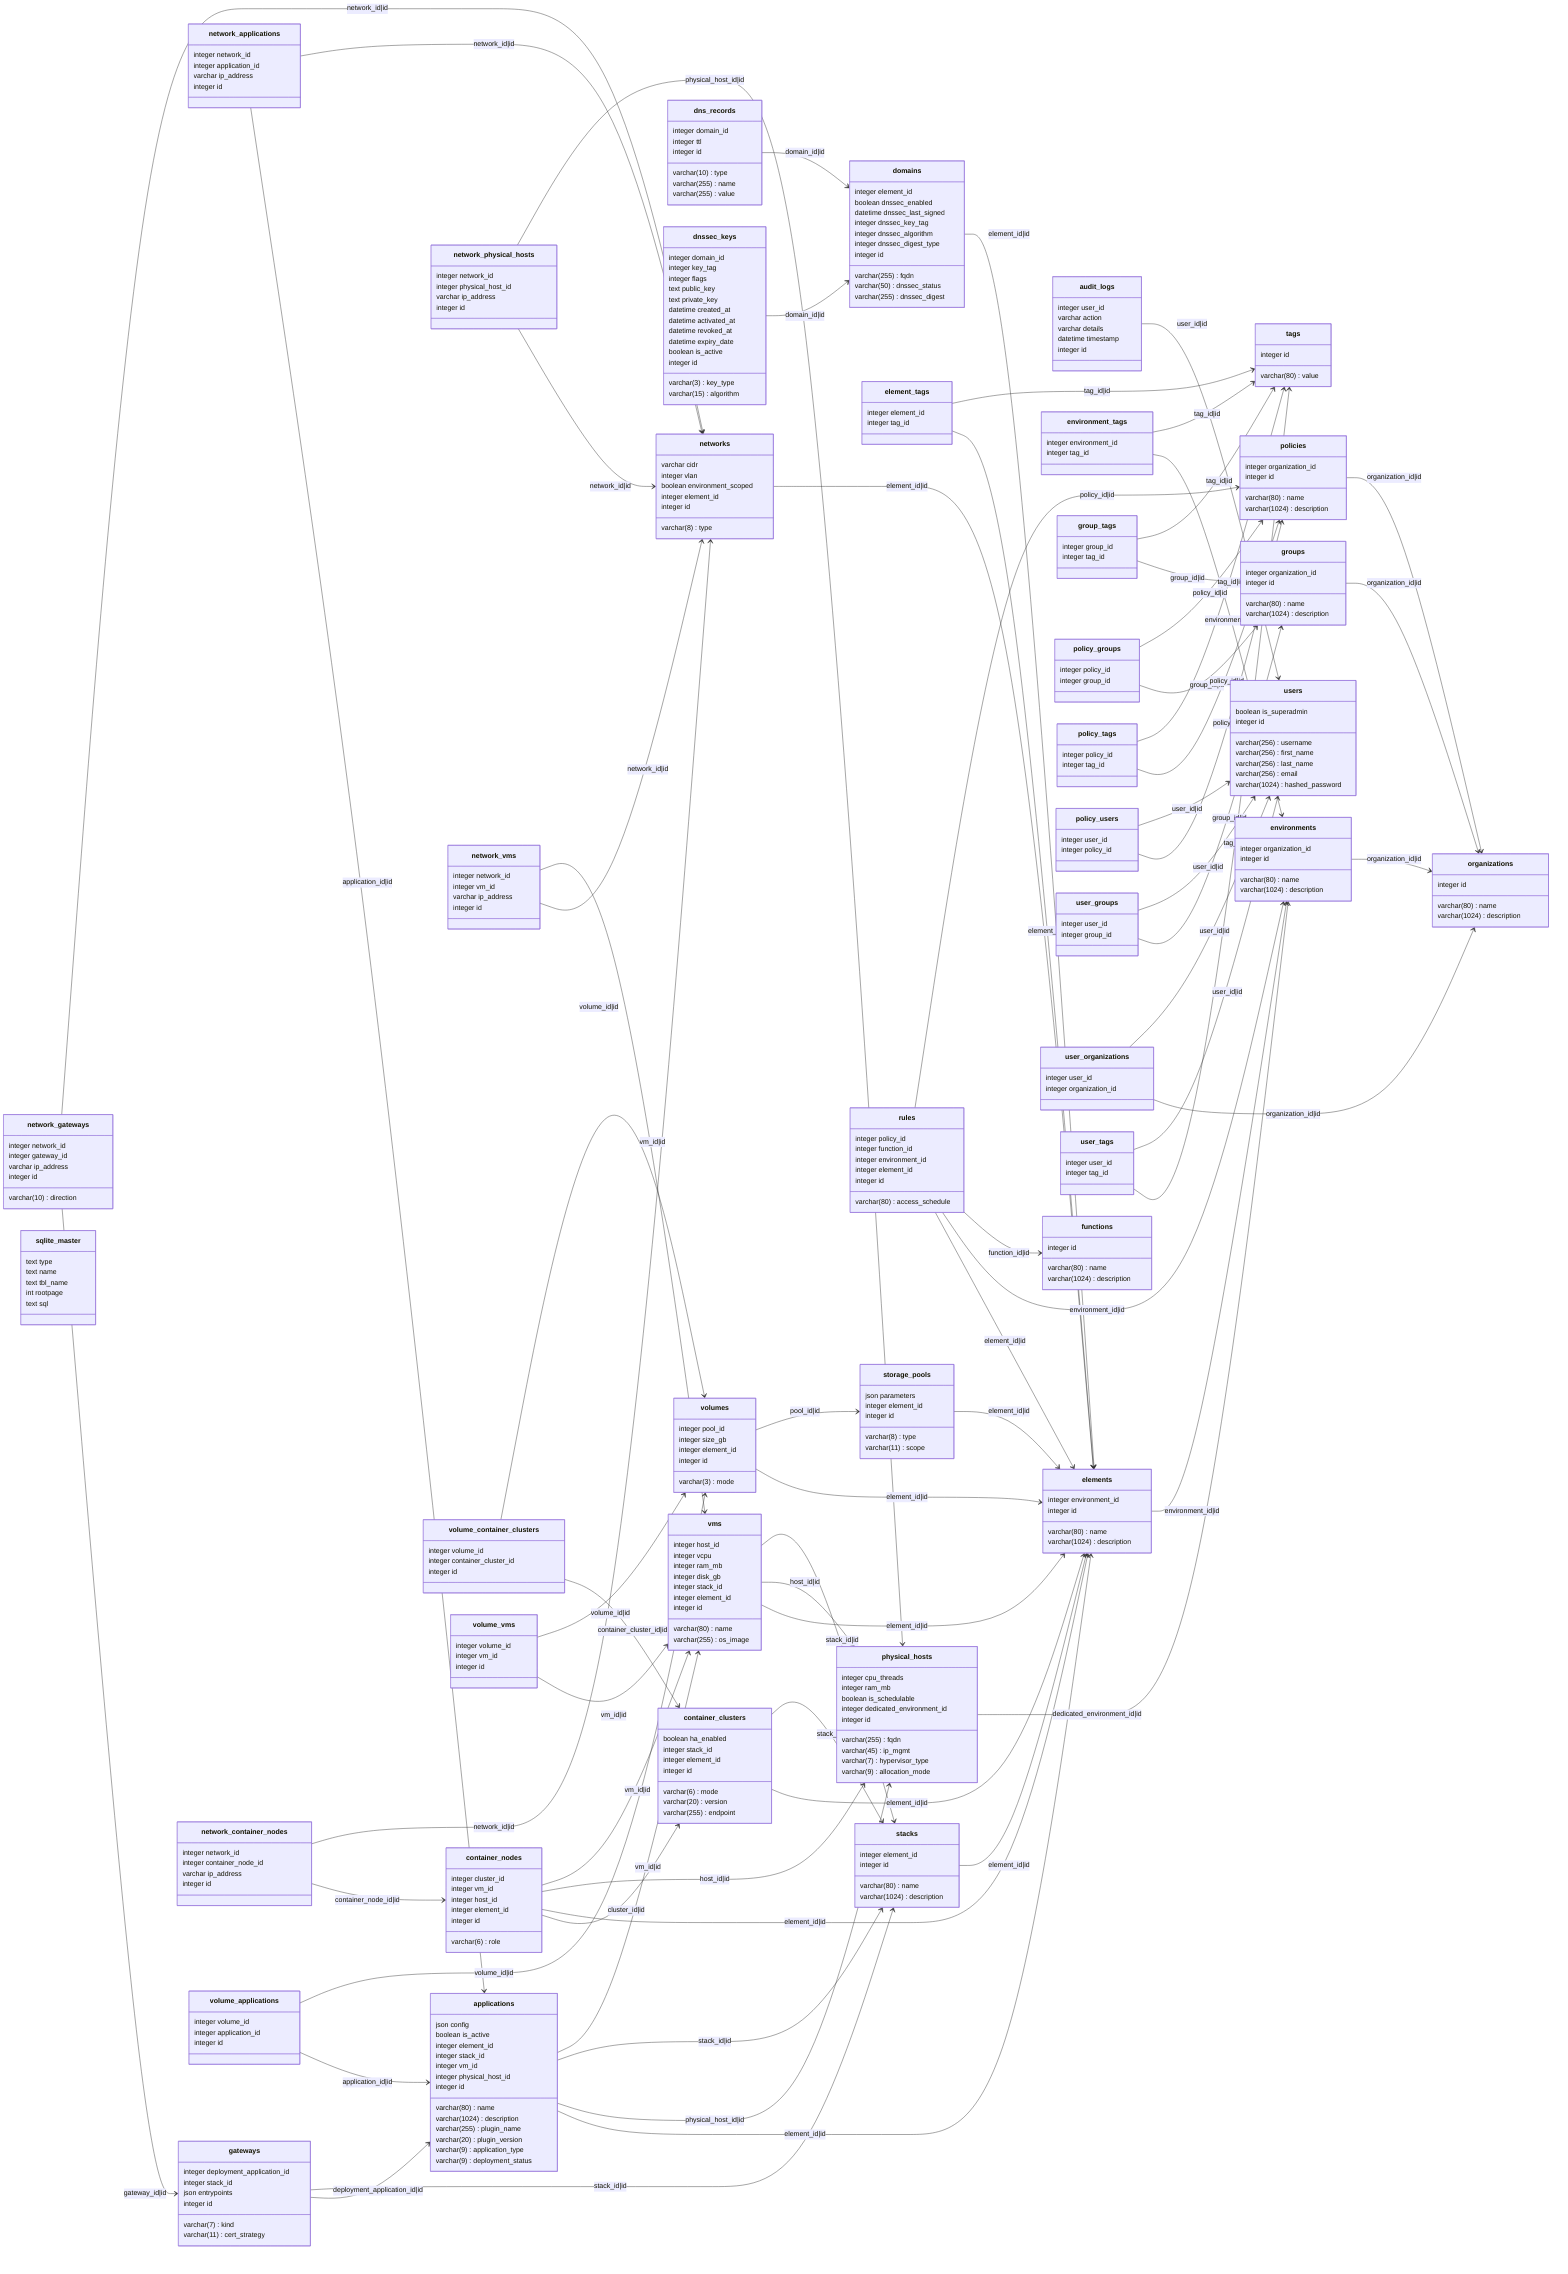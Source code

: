classDiagram
direction LR
class applications {
   varchar(80) name
   varchar(1024) description
   varchar(255) plugin_name
   varchar(20) plugin_version
   varchar(9) application_type
   varchar(9) deployment_status
   json config
   boolean is_active
   integer element_id
   integer stack_id
   integer vm_id
   integer physical_host_id
   integer id
}
class audit_logs {
   integer user_id
   varchar action
   varchar details
   datetime timestamp
   integer id
}
class container_clusters {
   varchar(6) mode
   varchar(20) version
   boolean ha_enabled
   varchar(255) endpoint
   integer stack_id
   integer element_id
   integer id
}
class container_nodes {
   integer cluster_id
   integer vm_id
   integer host_id
   varchar(6) role
   integer element_id
   integer id
}
class dns_records {
   integer domain_id
   varchar(10) type
   varchar(255) name
   varchar(255) value
   integer ttl
   integer id
}
class dnssec_keys {
   integer domain_id
   varchar(3) key_type
   varchar(15) algorithm
   integer key_tag
   integer flags
   text public_key
   text private_key
   datetime created_at
   datetime activated_at
   datetime revoked_at
   datetime expiry_date
   boolean is_active
   integer id
}
class domains {
   integer element_id
   varchar(255) fqdn
   boolean dnssec_enabled
   varchar(50) dnssec_status
   datetime dnssec_last_signed
   integer dnssec_key_tag
   integer dnssec_algorithm
   integer dnssec_digest_type
   varchar(255) dnssec_digest
   integer id
}
class element_tags {
   integer element_id
   integer tag_id
}
class elements {
   varchar(80) name
   varchar(1024) description
   integer environment_id
   integer id
}
class environment_tags {
   integer environment_id
   integer tag_id
}
class environments {
   varchar(80) name
   varchar(1024) description
   integer organization_id
   integer id
}
class functions {
   varchar(80) name
   varchar(1024) description
   integer id
}
class gateways {
   varchar(7) kind
   integer deployment_application_id
   integer stack_id
   varchar(11) cert_strategy
   json entrypoints
   integer id
}
class group_tags {
   integer group_id
   integer tag_id
}
class groups {
   varchar(80) name
   varchar(1024) description
   integer organization_id
   integer id
}
class network_applications {
   integer network_id
   integer application_id
   varchar ip_address
   integer id
}
class network_container_nodes {
   integer network_id
   integer container_node_id
   varchar ip_address
   integer id
}
class network_gateways {
   integer network_id
   integer gateway_id
   varchar ip_address
   varchar(10) direction
   integer id
}
class network_physical_hosts {
   integer network_id
   integer physical_host_id
   varchar ip_address
   integer id
}
class network_vms {
   integer network_id
   integer vm_id
   varchar ip_address
   integer id
}
class networks {
   varchar cidr
   integer vlan
   varchar(8) type
   boolean environment_scoped
   integer element_id
   integer id
}
class organizations {
   varchar(80) name
   varchar(1024) description
   integer id
}
class physical_hosts {
   varchar(255) fqdn
   varchar(45) ip_mgmt
   integer cpu_threads
   integer ram_mb
   varchar(7) hypervisor_type
   boolean is_schedulable
   varchar(9) allocation_mode
   integer dedicated_environment_id
   integer id
}
class policies {
   varchar(80) name
   varchar(1024) description
   integer organization_id
   integer id
}
class policy_groups {
   integer policy_id
   integer group_id
}
class policy_tags {
   integer policy_id
   integer tag_id
}
class policy_users {
   integer user_id
   integer policy_id
}
class rules {
   integer policy_id
   integer function_id
   integer environment_id
   integer element_id
   varchar(80) access_schedule
   integer id
}
class sqlite_master {
   text type
   text name
   text tbl_name
   int rootpage
   text sql
}
class stacks {
   varchar(80) name
   varchar(1024) description
   integer element_id
   integer id
}
class storage_pools {
   varchar(8) type
   json parameters
   varchar(11) scope
   integer element_id
   integer id
}
class tags {
   varchar(80) value
   integer id
}
class user_groups {
   integer user_id
   integer group_id
}
class user_organizations {
   integer user_id
   integer organization_id
}
class user_tags {
   integer user_id
   integer tag_id
}
class users {
   varchar(256) username
   varchar(256) first_name
   varchar(256) last_name
   varchar(256) email
   varchar(1024) hashed_password
   boolean is_superadmin
   integer id
}
class vms {
   integer host_id
   varchar(80) name
   integer vcpu
   integer ram_mb
   integer disk_gb
   varchar(255) os_image
   integer stack_id
   integer element_id
   integer id
}
class volume_applications {
   integer volume_id
   integer application_id
   integer id
}
class volume_container_clusters {
   integer volume_id
   integer container_cluster_id
   integer id
}
class volume_vms {
   integer volume_id
   integer vm_id
   integer id
}
class volumes {
   integer pool_id
   integer size_gb
   varchar(3) mode
   integer element_id
   integer id
}

applications  -->  elements : element_id|id
applications  -->  physical_hosts : physical_host_id|id
applications  -->  stacks : stack_id|id
applications  -->  vms : vm_id|id
audit_logs  -->  users : user_id|id
container_clusters  -->  elements : element_id|id
container_clusters  -->  stacks : stack_id|id
container_nodes  -->  container_clusters : cluster_id|id
container_nodes  -->  elements : element_id|id
container_nodes  -->  physical_hosts : host_id|id
container_nodes  -->  vms : vm_id|id
dns_records  -->  domains : domain_id|id
dnssec_keys  -->  domains : domain_id|id
domains  -->  elements : element_id|id
element_tags  -->  elements : element_id|id
element_tags  -->  tags : tag_id|id
elements  -->  environments : environment_id|id
environment_tags  -->  environments : environment_id|id
environment_tags  -->  tags : tag_id|id
environments  -->  organizations : organization_id|id
gateways  -->  applications : deployment_application_id|id
gateways  -->  stacks : stack_id|id
group_tags  -->  groups : group_id|id
group_tags  -->  tags : tag_id|id
groups  -->  organizations : organization_id|id
network_applications  -->  applications : application_id|id
network_applications  -->  networks : network_id|id
network_container_nodes  -->  container_nodes : container_node_id|id
network_container_nodes  -->  networks : network_id|id
network_gateways  -->  gateways : gateway_id|id
network_gateways  -->  networks : network_id|id
network_physical_hosts  -->  networks : network_id|id
network_physical_hosts  -->  physical_hosts : physical_host_id|id
network_vms  -->  networks : network_id|id
network_vms  -->  vms : vm_id|id
networks  -->  elements : element_id|id
physical_hosts  -->  environments : dedicated_environment_id|id
policies  -->  organizations : organization_id|id
policy_groups  -->  groups : group_id|id
policy_groups  -->  policies : policy_id|id
policy_tags  -->  policies : policy_id|id
policy_tags  -->  tags : tag_id|id
policy_users  -->  policies : policy_id|id
policy_users  -->  users : user_id|id
rules  -->  elements : element_id|id
rules  -->  environments : environment_id|id
rules  -->  functions : function_id|id
rules  -->  policies : policy_id|id
stacks  -->  elements : element_id|id
storage_pools  -->  elements : element_id|id
user_groups  -->  groups : group_id|id
user_groups  -->  users : user_id|id
user_organizations  -->  organizations : organization_id|id
user_organizations  -->  users : user_id|id
user_tags  -->  tags : tag_id|id
user_tags  -->  users : user_id|id
vms  -->  elements : element_id|id
vms  -->  physical_hosts : host_id|id
vms  -->  stacks : stack_id|id
volume_applications  -->  applications : application_id|id
volume_applications  -->  volumes : volume_id|id
volume_container_clusters  -->  container_clusters : container_cluster_id|id
volume_container_clusters  -->  volumes : volume_id|id
volume_vms  -->  vms : vm_id|id
volume_vms  -->  volumes : volume_id|id
volumes  -->  elements : element_id|id
volumes  -->  storage_pools : pool_id|id